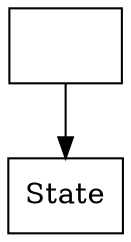 digraph Chart {
	node [label="\N"];
	graph [bb="0,108,54,0"];
	__init [label="", shape=box, pos="27,18", width="0.75", height="0.5"];
	0 [label=State, shape=box, pos="27,90", width="0.75", height="0.5"];
	__init -> 0 [pos="e,27,71.587 27,36.169 27,43.869 27,53.026 27,61.583"];
}
